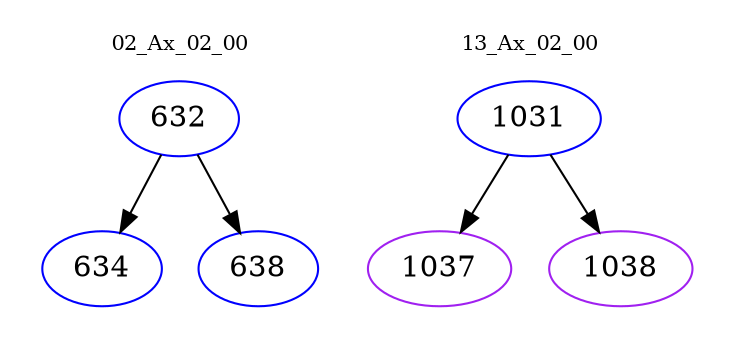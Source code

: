 digraph{
subgraph cluster_0 {
color = white
label = "02_Ax_02_00";
fontsize=10;
T0_632 [label="632", color="blue"]
T0_632 -> T0_634 [color="black"]
T0_634 [label="634", color="blue"]
T0_632 -> T0_638 [color="black"]
T0_638 [label="638", color="blue"]
}
subgraph cluster_1 {
color = white
label = "13_Ax_02_00";
fontsize=10;
T1_1031 [label="1031", color="blue"]
T1_1031 -> T1_1037 [color="black"]
T1_1037 [label="1037", color="purple"]
T1_1031 -> T1_1038 [color="black"]
T1_1038 [label="1038", color="purple"]
}
}
